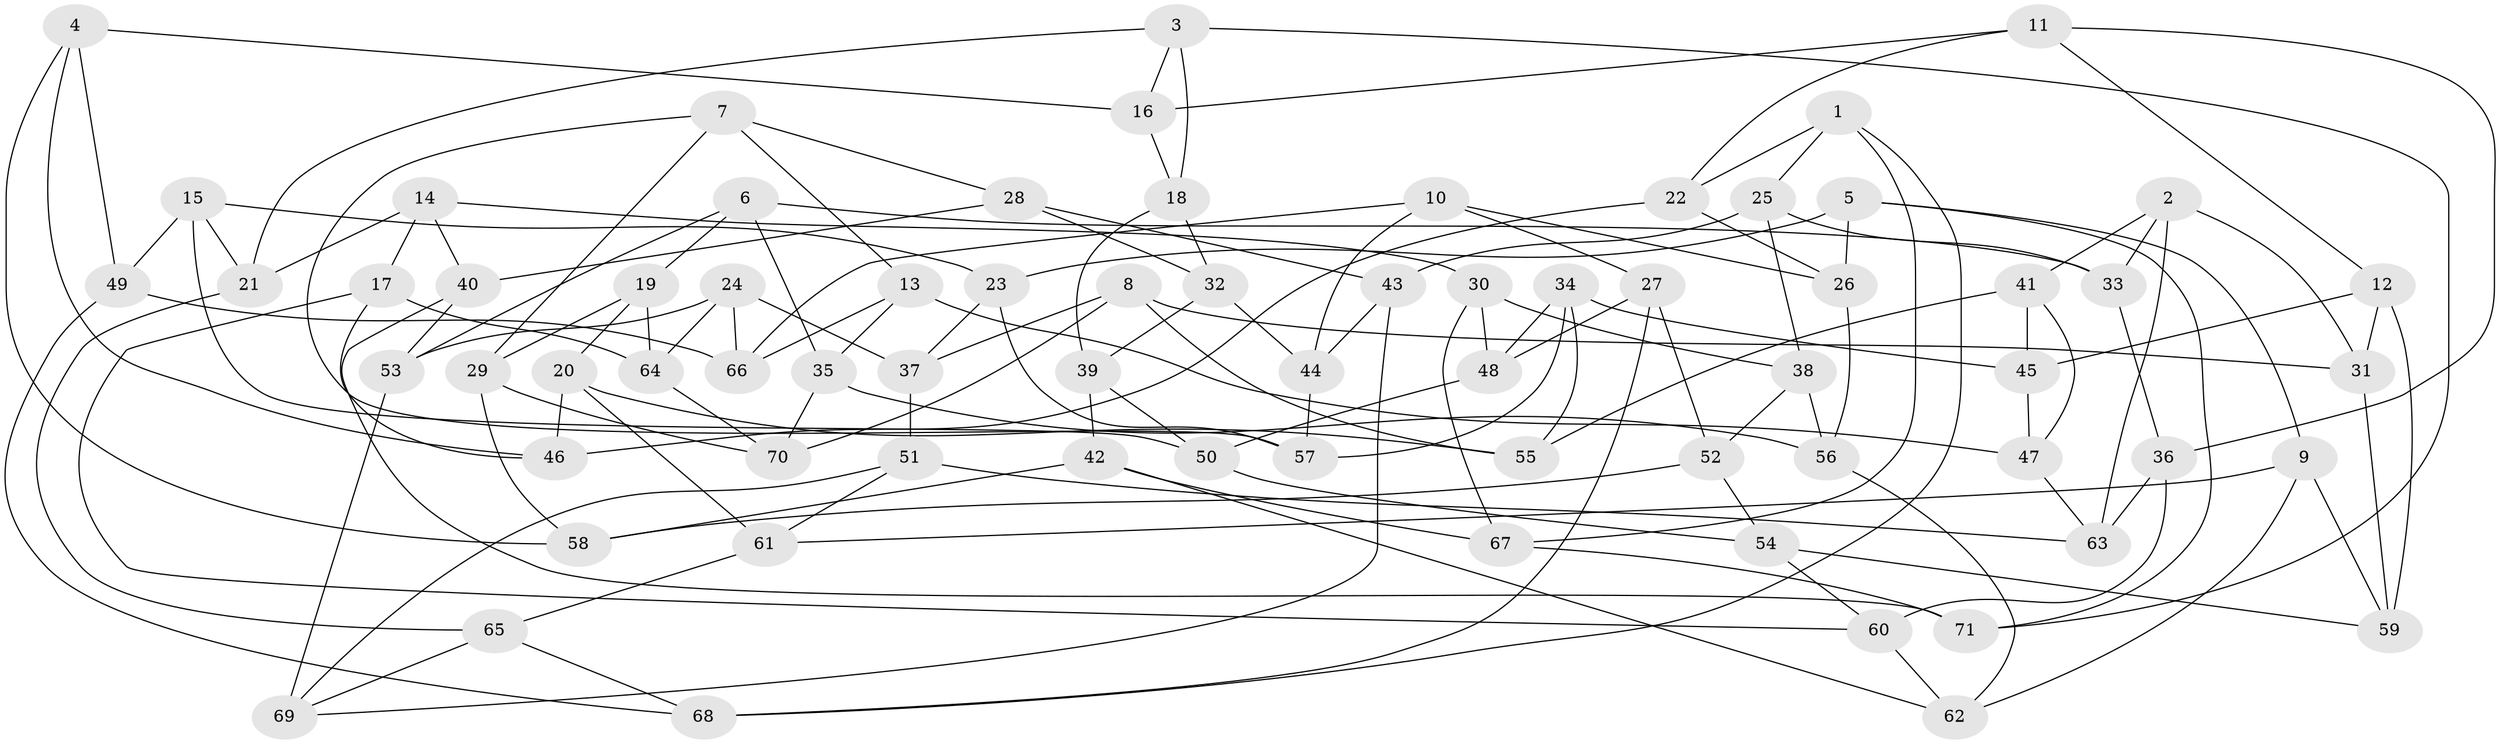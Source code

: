 // coarse degree distribution, {5: 0.2222222222222222, 6: 0.5, 4: 0.2222222222222222, 7: 0.05555555555555555}
// Generated by graph-tools (version 1.1) at 2025/38/03/04/25 23:38:07]
// undirected, 71 vertices, 142 edges
graph export_dot {
  node [color=gray90,style=filled];
  1;
  2;
  3;
  4;
  5;
  6;
  7;
  8;
  9;
  10;
  11;
  12;
  13;
  14;
  15;
  16;
  17;
  18;
  19;
  20;
  21;
  22;
  23;
  24;
  25;
  26;
  27;
  28;
  29;
  30;
  31;
  32;
  33;
  34;
  35;
  36;
  37;
  38;
  39;
  40;
  41;
  42;
  43;
  44;
  45;
  46;
  47;
  48;
  49;
  50;
  51;
  52;
  53;
  54;
  55;
  56;
  57;
  58;
  59;
  60;
  61;
  62;
  63;
  64;
  65;
  66;
  67;
  68;
  69;
  70;
  71;
  1 -- 22;
  1 -- 25;
  1 -- 68;
  1 -- 67;
  2 -- 33;
  2 -- 63;
  2 -- 31;
  2 -- 41;
  3 -- 18;
  3 -- 16;
  3 -- 71;
  3 -- 21;
  4 -- 16;
  4 -- 49;
  4 -- 58;
  4 -- 46;
  5 -- 71;
  5 -- 9;
  5 -- 26;
  5 -- 23;
  6 -- 19;
  6 -- 35;
  6 -- 33;
  6 -- 53;
  7 -- 13;
  7 -- 57;
  7 -- 29;
  7 -- 28;
  8 -- 37;
  8 -- 55;
  8 -- 31;
  8 -- 70;
  9 -- 59;
  9 -- 62;
  9 -- 61;
  10 -- 44;
  10 -- 27;
  10 -- 66;
  10 -- 26;
  11 -- 36;
  11 -- 16;
  11 -- 12;
  11 -- 22;
  12 -- 45;
  12 -- 59;
  12 -- 31;
  13 -- 47;
  13 -- 35;
  13 -- 66;
  14 -- 17;
  14 -- 30;
  14 -- 21;
  14 -- 40;
  15 -- 23;
  15 -- 21;
  15 -- 50;
  15 -- 49;
  16 -- 18;
  17 -- 60;
  17 -- 46;
  17 -- 64;
  18 -- 32;
  18 -- 39;
  19 -- 64;
  19 -- 29;
  19 -- 20;
  20 -- 55;
  20 -- 46;
  20 -- 61;
  21 -- 65;
  22 -- 26;
  22 -- 46;
  23 -- 57;
  23 -- 37;
  24 -- 53;
  24 -- 64;
  24 -- 37;
  24 -- 66;
  25 -- 38;
  25 -- 43;
  25 -- 33;
  26 -- 56;
  27 -- 52;
  27 -- 48;
  27 -- 68;
  28 -- 32;
  28 -- 43;
  28 -- 40;
  29 -- 58;
  29 -- 70;
  30 -- 48;
  30 -- 67;
  30 -- 38;
  31 -- 59;
  32 -- 44;
  32 -- 39;
  33 -- 36;
  34 -- 45;
  34 -- 48;
  34 -- 57;
  34 -- 55;
  35 -- 70;
  35 -- 56;
  36 -- 63;
  36 -- 60;
  37 -- 51;
  38 -- 52;
  38 -- 56;
  39 -- 50;
  39 -- 42;
  40 -- 53;
  40 -- 71;
  41 -- 45;
  41 -- 55;
  41 -- 47;
  42 -- 67;
  42 -- 58;
  42 -- 62;
  43 -- 69;
  43 -- 44;
  44 -- 57;
  45 -- 47;
  47 -- 63;
  48 -- 50;
  49 -- 66;
  49 -- 68;
  50 -- 54;
  51 -- 63;
  51 -- 61;
  51 -- 69;
  52 -- 58;
  52 -- 54;
  53 -- 69;
  54 -- 60;
  54 -- 59;
  56 -- 62;
  60 -- 62;
  61 -- 65;
  64 -- 70;
  65 -- 68;
  65 -- 69;
  67 -- 71;
}
